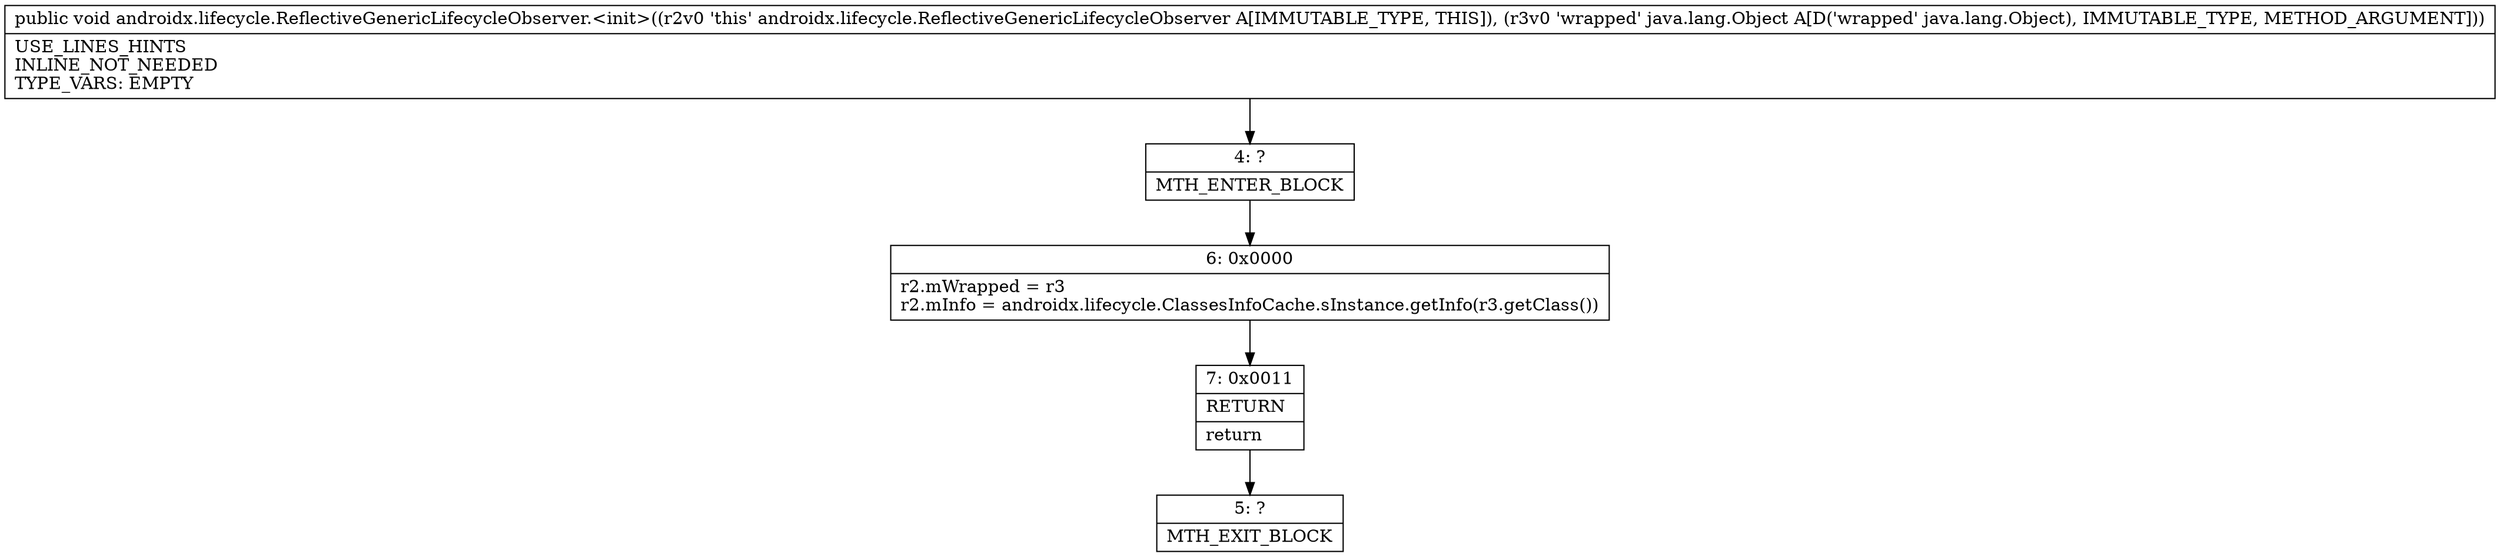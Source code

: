 digraph "CFG forandroidx.lifecycle.ReflectiveGenericLifecycleObserver.\<init\>(Ljava\/lang\/Object;)V" {
Node_4 [shape=record,label="{4\:\ ?|MTH_ENTER_BLOCK\l}"];
Node_6 [shape=record,label="{6\:\ 0x0000|r2.mWrapped = r3\lr2.mInfo = androidx.lifecycle.ClassesInfoCache.sInstance.getInfo(r3.getClass())\l}"];
Node_7 [shape=record,label="{7\:\ 0x0011|RETURN\l|return\l}"];
Node_5 [shape=record,label="{5\:\ ?|MTH_EXIT_BLOCK\l}"];
MethodNode[shape=record,label="{public void androidx.lifecycle.ReflectiveGenericLifecycleObserver.\<init\>((r2v0 'this' androidx.lifecycle.ReflectiveGenericLifecycleObserver A[IMMUTABLE_TYPE, THIS]), (r3v0 'wrapped' java.lang.Object A[D('wrapped' java.lang.Object), IMMUTABLE_TYPE, METHOD_ARGUMENT]))  | USE_LINES_HINTS\lINLINE_NOT_NEEDED\lTYPE_VARS: EMPTY\l}"];
MethodNode -> Node_4;Node_4 -> Node_6;
Node_6 -> Node_7;
Node_7 -> Node_5;
}


